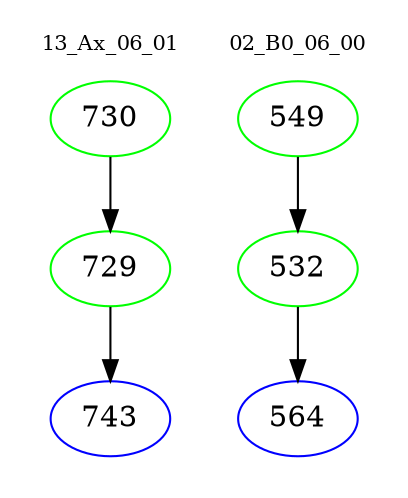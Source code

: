 digraph{
subgraph cluster_0 {
color = white
label = "13_Ax_06_01";
fontsize=10;
T0_730 [label="730", color="green"]
T0_730 -> T0_729 [color="black"]
T0_729 [label="729", color="green"]
T0_729 -> T0_743 [color="black"]
T0_743 [label="743", color="blue"]
}
subgraph cluster_1 {
color = white
label = "02_B0_06_00";
fontsize=10;
T1_549 [label="549", color="green"]
T1_549 -> T1_532 [color="black"]
T1_532 [label="532", color="green"]
T1_532 -> T1_564 [color="black"]
T1_564 [label="564", color="blue"]
}
}
